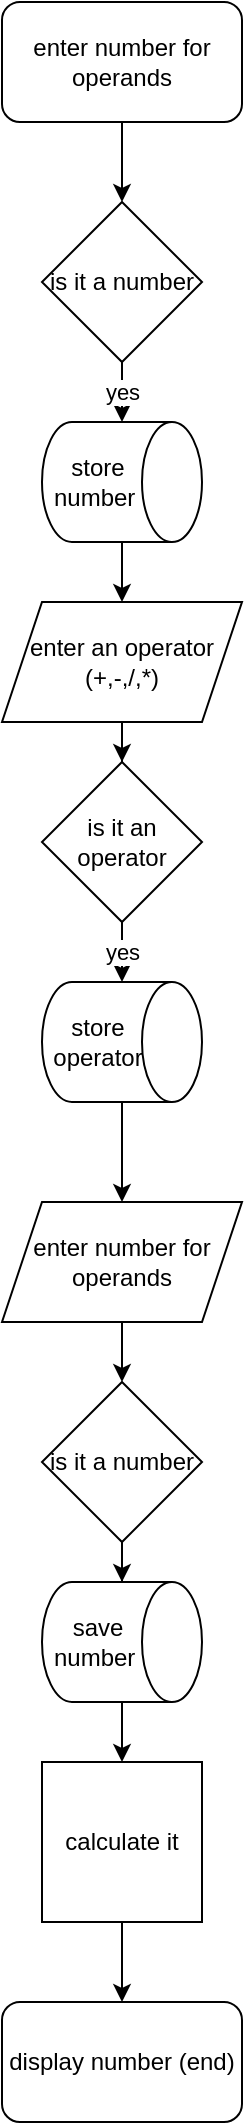 <mxfile version="15.5.8" type="github"><diagram id="GDMP_vEG5RRETmi2Cn6S" name="Page-1"><mxGraphModel dx="1038" dy="547" grid="1" gridSize="10" guides="1" tooltips="1" connect="1" arrows="1" fold="1" page="1" pageScale="1" pageWidth="850" pageHeight="1100" math="0" shadow="0"><root><mxCell id="0"/><mxCell id="1" parent="0"/><mxCell id="1s8ufy4f7ip8xousPr05-5" value="" style="edgeStyle=orthogonalEdgeStyle;rounded=0;orthogonalLoop=1;jettySize=auto;html=1;" parent="1" source="1s8ufy4f7ip8xousPr05-2" target="1s8ufy4f7ip8xousPr05-4" edge="1"><mxGeometry relative="1" as="geometry"/></mxCell><mxCell id="1s8ufy4f7ip8xousPr05-2" value="enter number for operands" style="rounded=1;whiteSpace=wrap;html=1;" parent="1" vertex="1"><mxGeometry x="340" y="30" width="120" height="60" as="geometry"/></mxCell><mxCell id="CedihasmcYs-21EmaN2X-2" value="yes" style="edgeStyle=orthogonalEdgeStyle;rounded=0;orthogonalLoop=1;jettySize=auto;html=1;" parent="1" source="1s8ufy4f7ip8xousPr05-4" target="CedihasmcYs-21EmaN2X-1" edge="1"><mxGeometry relative="1" as="geometry"/></mxCell><mxCell id="1s8ufy4f7ip8xousPr05-4" value="is it a number" style="rhombus;whiteSpace=wrap;html=1;" parent="1" vertex="1"><mxGeometry x="360" y="130" width="80" height="80" as="geometry"/></mxCell><mxCell id="CedihasmcYs-21EmaN2X-5" value="" style="edgeStyle=orthogonalEdgeStyle;rounded=0;orthogonalLoop=1;jettySize=auto;html=1;" parent="1" source="1s8ufy4f7ip8xousPr05-6" target="CedihasmcYs-21EmaN2X-4" edge="1"><mxGeometry relative="1" as="geometry"/></mxCell><mxCell id="1s8ufy4f7ip8xousPr05-6" value="enter an operator (+,-,/,*)" style="shape=parallelogram;perimeter=parallelogramPerimeter;whiteSpace=wrap;html=1;fixedSize=1;" parent="1" vertex="1"><mxGeometry x="340" y="330" width="120" height="60" as="geometry"/></mxCell><mxCell id="CedihasmcYs-21EmaN2X-3" value="" style="edgeStyle=orthogonalEdgeStyle;rounded=0;orthogonalLoop=1;jettySize=auto;html=1;" parent="1" source="CedihasmcYs-21EmaN2X-1" target="1s8ufy4f7ip8xousPr05-6" edge="1"><mxGeometry relative="1" as="geometry"/></mxCell><mxCell id="CedihasmcYs-21EmaN2X-1" value="store number&amp;nbsp;" style="shape=cylinder3;whiteSpace=wrap;html=1;boundedLbl=1;backgroundOutline=1;size=15;direction=south;" parent="1" vertex="1"><mxGeometry x="360" y="240" width="80" height="60" as="geometry"/></mxCell><mxCell id="CedihasmcYs-21EmaN2X-7" value="yes" style="edgeStyle=orthogonalEdgeStyle;rounded=0;orthogonalLoop=1;jettySize=auto;html=1;" parent="1" source="CedihasmcYs-21EmaN2X-4" target="CedihasmcYs-21EmaN2X-6" edge="1"><mxGeometry relative="1" as="geometry"/></mxCell><mxCell id="CedihasmcYs-21EmaN2X-4" value="is it an operator" style="rhombus;whiteSpace=wrap;html=1;" parent="1" vertex="1"><mxGeometry x="360" y="410" width="80" height="80" as="geometry"/></mxCell><mxCell id="CedihasmcYs-21EmaN2X-9" value="" style="edgeStyle=orthogonalEdgeStyle;rounded=0;orthogonalLoop=1;jettySize=auto;html=1;" parent="1" source="CedihasmcYs-21EmaN2X-6" target="CedihasmcYs-21EmaN2X-8" edge="1"><mxGeometry relative="1" as="geometry"/></mxCell><mxCell id="CedihasmcYs-21EmaN2X-6" value="store operator" style="shape=cylinder3;whiteSpace=wrap;html=1;boundedLbl=1;backgroundOutline=1;size=15;direction=south;" parent="1" vertex="1"><mxGeometry x="360" y="520" width="80" height="60" as="geometry"/></mxCell><mxCell id="CedihasmcYs-21EmaN2X-12" value="" style="edgeStyle=orthogonalEdgeStyle;rounded=0;orthogonalLoop=1;jettySize=auto;html=1;" parent="1" source="CedihasmcYs-21EmaN2X-8" target="CedihasmcYs-21EmaN2X-11" edge="1"><mxGeometry relative="1" as="geometry"/></mxCell><mxCell id="CedihasmcYs-21EmaN2X-8" value="enter number for operands" style="shape=parallelogram;perimeter=parallelogramPerimeter;whiteSpace=wrap;html=1;fixedSize=1;" parent="1" vertex="1"><mxGeometry x="340" y="630" width="120" height="60" as="geometry"/></mxCell><mxCell id="CedihasmcYs-21EmaN2X-15" value="" style="edgeStyle=orthogonalEdgeStyle;rounded=0;orthogonalLoop=1;jettySize=auto;html=1;" parent="1" source="CedihasmcYs-21EmaN2X-10" target="CedihasmcYs-21EmaN2X-14" edge="1"><mxGeometry relative="1" as="geometry"/></mxCell><mxCell id="CedihasmcYs-21EmaN2X-10" value="save number&amp;nbsp;" style="shape=cylinder3;whiteSpace=wrap;html=1;boundedLbl=1;backgroundOutline=1;size=15;direction=south;" parent="1" vertex="1"><mxGeometry x="360" y="820" width="80" height="60" as="geometry"/></mxCell><mxCell id="CedihasmcYs-21EmaN2X-13" value="" style="edgeStyle=orthogonalEdgeStyle;rounded=0;orthogonalLoop=1;jettySize=auto;html=1;" parent="1" source="CedihasmcYs-21EmaN2X-11" target="CedihasmcYs-21EmaN2X-10" edge="1"><mxGeometry relative="1" as="geometry"/></mxCell><mxCell id="CedihasmcYs-21EmaN2X-11" value="is it a number" style="rhombus;whiteSpace=wrap;html=1;" parent="1" vertex="1"><mxGeometry x="360" y="720" width="80" height="80" as="geometry"/></mxCell><mxCell id="CedihasmcYs-21EmaN2X-17" value="" style="edgeStyle=orthogonalEdgeStyle;rounded=0;orthogonalLoop=1;jettySize=auto;html=1;" parent="1" source="CedihasmcYs-21EmaN2X-14" target="CedihasmcYs-21EmaN2X-16" edge="1"><mxGeometry relative="1" as="geometry"/></mxCell><mxCell id="CedihasmcYs-21EmaN2X-14" value="calculate it" style="whiteSpace=wrap;html=1;aspect=fixed;" parent="1" vertex="1"><mxGeometry x="360" y="910" width="80" height="80" as="geometry"/></mxCell><mxCell id="CedihasmcYs-21EmaN2X-16" value="display number (end)" style="rounded=1;whiteSpace=wrap;html=1;" parent="1" vertex="1"><mxGeometry x="340" y="1030" width="120" height="60" as="geometry"/></mxCell></root></mxGraphModel></diagram></mxfile>